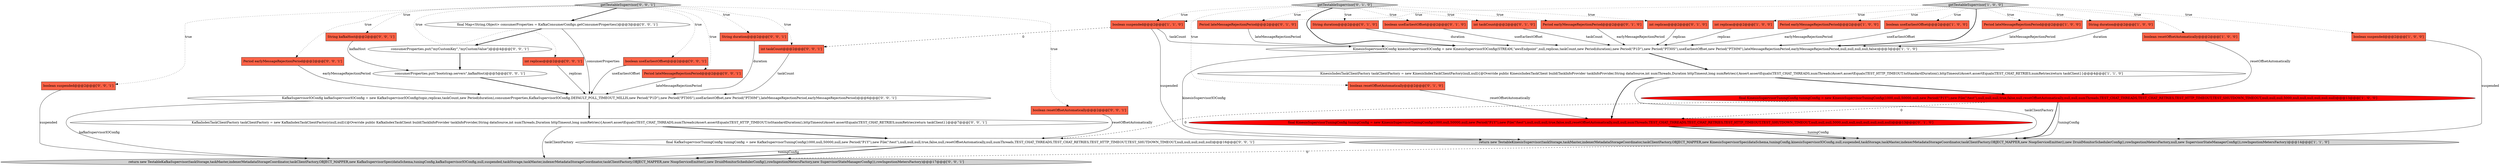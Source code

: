 digraph {
33 [style = filled, label = "KafkaSupervisorIOConfig kafkaSupervisorIOConfig = new KafkaSupervisorIOConfig(topic,replicas,taskCount,new Period(duration),consumerProperties,KafkaSupervisorIOConfig.DEFAULT_POLL_TIMEOUT_MILLIS,new Period(\"P1D\"),new Period(\"PT30S\"),useEarliestOffset,new Period(\"PT30M\"),lateMessageRejectionPeriod,earlyMessageRejectionPeriod)@@@6@@@['0', '0', '1']", fillcolor = white, shape = ellipse image = "AAA0AAABBB3BBB"];
4 [style = filled, label = "final KinesisSupervisorTuningConfig tuningConfig = new KinesisSupervisorTuningConfig(1000,null,50000,null,new Period(\"P1Y\"),new File(\"/test\"),null,null,null,true,false,null,resetOffsetAutomatically,null,null,numThreads,TEST_CHAT_THREADS,TEST_CHAT_RETRIES,TEST_HTTP_TIMEOUT,TEST_SHUTDOWN_TIMEOUT,null,null,null,5000,null,null,null,null,null,null)@@@13@@@['1', '0', '0']", fillcolor = red, shape = ellipse image = "AAA1AAABBB1BBB"];
29 [style = filled, label = "String kafkaHost@@@2@@@['0', '0', '1']", fillcolor = tomato, shape = box image = "AAA0AAABBB3BBB"];
30 [style = filled, label = "Period earlyMessageRejectionPeriod@@@2@@@['0', '0', '1']", fillcolor = tomato, shape = box image = "AAA0AAABBB3BBB"];
3 [style = filled, label = "boolean suspended@@@2@@@['1', '0', '0']", fillcolor = tomato, shape = box image = "AAA0AAABBB1BBB"];
19 [style = filled, label = "getTestableSupervisor['0', '1', '0']", fillcolor = lightgray, shape = diamond image = "AAA0AAABBB2BBB"];
31 [style = filled, label = "getTestableSupervisor['0', '0', '1']", fillcolor = lightgray, shape = diamond image = "AAA0AAABBB3BBB"];
9 [style = filled, label = "int replicas@@@2@@@['1', '0', '0']", fillcolor = tomato, shape = box image = "AAA0AAABBB1BBB"];
36 [style = filled, label = "int taskCount@@@2@@@['0', '0', '1']", fillcolor = tomato, shape = box image = "AAA0AAABBB3BBB"];
38 [style = filled, label = "return new TestableKafkaSupervisor(taskStorage,taskMaster,indexerMetadataStorageCoordinator,taskClientFactory,OBJECT_MAPPER,new KafkaSupervisorSpec(dataSchema,tuningConfig,kafkaSupervisorIOConfig,null,suspended,taskStorage,taskMaster,indexerMetadataStorageCoordinator,taskClientFactory,OBJECT_MAPPER,new NoopServiceEmitter(),new DruidMonitorSchedulerConfig(),rowIngestionMetersFactory,new SupervisorStateManagerConfig()),rowIngestionMetersFactory)@@@17@@@['0', '0', '1']", fillcolor = lightgray, shape = ellipse image = "AAA0AAABBB3BBB"];
13 [style = filled, label = "String duration@@@2@@@['0', '1', '0']", fillcolor = tomato, shape = box image = "AAA0AAABBB2BBB"];
17 [style = filled, label = "boolean useEarliestOffset@@@2@@@['0', '1', '0']", fillcolor = tomato, shape = box image = "AAA0AAABBB2BBB"];
14 [style = filled, label = "int taskCount@@@2@@@['0', '1', '0']", fillcolor = tomato, shape = box image = "AAA0AAABBB2BBB"];
23 [style = filled, label = "int replicas@@@2@@@['0', '0', '1']", fillcolor = tomato, shape = box image = "AAA0AAABBB3BBB"];
28 [style = filled, label = "final KafkaSupervisorTuningConfig tuningConfig = new KafkaSupervisorTuningConfig(1000,null,50000,null,new Period(\"P1Y\"),new File(\"/test\"),null,null,null,true,false,null,resetOffsetAutomatically,null,numThreads,TEST_CHAT_THREADS,TEST_CHAT_RETRIES,TEST_HTTP_TIMEOUT,TEST_SHUTDOWN_TIMEOUT,null,null,null,null,null)@@@16@@@['0', '0', '1']", fillcolor = white, shape = ellipse image = "AAA0AAABBB3BBB"];
18 [style = filled, label = "final KinesisSupervisorTuningConfig tuningConfig = new KinesisSupervisorTuningConfig(1000,null,50000,null,new Period(\"P1Y\"),new File(\"/test\"),null,null,null,true,false,null,resetOffsetAutomatically,null,null,numThreads,TEST_CHAT_THREADS,TEST_CHAT_RETRIES,TEST_HTTP_TIMEOUT,TEST_SHUTDOWN_TIMEOUT,null,null,null,5000,null,null,null,null,null,null,null)@@@13@@@['0', '1', '0']", fillcolor = red, shape = ellipse image = "AAA1AAABBB2BBB"];
11 [style = filled, label = "boolean suspended@@@2@@@['1', '1', '0']", fillcolor = tomato, shape = box image = "AAA0AAABBB1BBB"];
37 [style = filled, label = "consumerProperties.put(\"myCustomKey\",\"myCustomValue\")@@@4@@@['0', '0', '1']", fillcolor = white, shape = ellipse image = "AAA0AAABBB3BBB"];
35 [style = filled, label = "boolean suspended@@@2@@@['0', '0', '1']", fillcolor = tomato, shape = box image = "AAA0AAABBB3BBB"];
20 [style = filled, label = "int replicas@@@2@@@['0', '1', '0']", fillcolor = tomato, shape = box image = "AAA0AAABBB2BBB"];
1 [style = filled, label = "return new TestableKinesisSupervisor(taskStorage,taskMaster,indexerMetadataStorageCoordinator,taskClientFactory,OBJECT_MAPPER,new KinesisSupervisorSpec(dataSchema,tuningConfig,kinesisSupervisorIOConfig,null,suspended,taskStorage,taskMaster,indexerMetadataStorageCoordinator,taskClientFactory,OBJECT_MAPPER,new NoopServiceEmitter(),new DruidMonitorSchedulerConfig(),rowIngestionMetersFactory,null,new SupervisorStateManagerConfig()),rowIngestionMetersFactory)@@@14@@@['1', '1', '0']", fillcolor = lightgray, shape = ellipse image = "AAA0AAABBB1BBB"];
21 [style = filled, label = "Period lateMessageRejectionPeriod@@@2@@@['0', '1', '0']", fillcolor = tomato, shape = box image = "AAA0AAABBB2BBB"];
5 [style = filled, label = "Period earlyMessageRejectionPeriod@@@2@@@['1', '0', '0']", fillcolor = tomato, shape = box image = "AAA0AAABBB1BBB"];
0 [style = filled, label = "boolean useEarliestOffset@@@2@@@['1', '0', '0']", fillcolor = tomato, shape = box image = "AAA0AAABBB1BBB"];
10 [style = filled, label = "boolean resetOffsetAutomatically@@@2@@@['1', '0', '0']", fillcolor = tomato, shape = box image = "AAA0AAABBB1BBB"];
7 [style = filled, label = "getTestableSupervisor['1', '0', '0']", fillcolor = lightgray, shape = diamond image = "AAA0AAABBB1BBB"];
24 [style = filled, label = "String duration@@@2@@@['0', '0', '1']", fillcolor = tomato, shape = box image = "AAA0AAABBB3BBB"];
22 [style = filled, label = "consumerProperties.put(\"bootstrap.servers\",kafkaHost)@@@5@@@['0', '0', '1']", fillcolor = white, shape = ellipse image = "AAA0AAABBB3BBB"];
6 [style = filled, label = "KinesisIndexTaskClientFactory taskClientFactory = new KinesisIndexTaskClientFactory(null,null){@Override public KinesisIndexTaskClient build(TaskInfoProvider taskInfoProvider,String dataSource,int numThreads,Duration httpTimeout,long numRetries){Assert.assertEquals(TEST_CHAT_THREADS,numThreads)Assert.assertEquals(TEST_HTTP_TIMEOUT.toStandardDuration(),httpTimeout)Assert.assertEquals(TEST_CHAT_RETRIES,numRetries)return taskClient}}@@@4@@@['1', '1', '0']", fillcolor = white, shape = ellipse image = "AAA0AAABBB1BBB"];
8 [style = filled, label = "Period lateMessageRejectionPeriod@@@2@@@['1', '0', '0']", fillcolor = tomato, shape = box image = "AAA0AAABBB1BBB"];
34 [style = filled, label = "boolean resetOffsetAutomatically@@@2@@@['0', '0', '1']", fillcolor = tomato, shape = box image = "AAA0AAABBB3BBB"];
25 [style = filled, label = "boolean useEarliestOffset@@@2@@@['0', '0', '1']", fillcolor = tomato, shape = box image = "AAA0AAABBB3BBB"];
27 [style = filled, label = "final Map<String,Object> consumerProperties = KafkaConsumerConfigs.getConsumerProperties()@@@3@@@['0', '0', '1']", fillcolor = white, shape = ellipse image = "AAA0AAABBB3BBB"];
26 [style = filled, label = "KafkaIndexTaskClientFactory taskClientFactory = new KafkaIndexTaskClientFactory(null,null){@Override public KafkaIndexTaskClient build(TaskInfoProvider taskInfoProvider,String dataSource,int numThreads,Duration httpTimeout,long numRetries){Assert.assertEquals(TEST_CHAT_THREADS,numThreads)Assert.assertEquals(TEST_HTTP_TIMEOUT.toStandardDuration(),httpTimeout)Assert.assertEquals(TEST_CHAT_RETRIES,numRetries)return taskClient}}@@@7@@@['0', '0', '1']", fillcolor = white, shape = ellipse image = "AAA0AAABBB3BBB"];
15 [style = filled, label = "boolean resetOffsetAutomatically@@@2@@@['0', '1', '0']", fillcolor = tomato, shape = box image = "AAA0AAABBB2BBB"];
32 [style = filled, label = "Period lateMessageRejectionPeriod@@@2@@@['0', '0', '1']", fillcolor = tomato, shape = box image = "AAA0AAABBB3BBB"];
2 [style = filled, label = "String duration@@@2@@@['1', '0', '0']", fillcolor = tomato, shape = box image = "AAA0AAABBB1BBB"];
16 [style = filled, label = "Period earlyMessageRejectionPeriod@@@2@@@['0', '1', '0']", fillcolor = tomato, shape = box image = "AAA0AAABBB2BBB"];
12 [style = filled, label = "KinesisSupervisorIOConfig kinesisSupervisorIOConfig = new KinesisSupervisorIOConfig(STREAM,\"awsEndpoint\",null,replicas,taskCount,new Period(duration),new Period(\"P1D\"),new Period(\"PT30S\"),useEarliestOffset,new Period(\"PT30M\"),lateMessageRejectionPeriod,earlyMessageRejectionPeriod,null,null,null,null,false)@@@3@@@['1', '1', '0']", fillcolor = white, shape = ellipse image = "AAA0AAABBB1BBB"];
4->18 [style = dashed, label="0"];
7->2 [style = dotted, label="true"];
16->12 [style = solid, label="earlyMessageRejectionPeriod"];
19->14 [style = dotted, label="true"];
31->25 [style = dotted, label="true"];
22->33 [style = bold, label=""];
7->10 [style = dotted, label="true"];
27->33 [style = solid, label="consumerProperties"];
19->12 [style = bold, label=""];
31->35 [style = dotted, label="true"];
7->12 [style = bold, label=""];
11->12 [style = solid, label="taskCount"];
17->12 [style = solid, label="useEarliestOffset"];
29->22 [style = solid, label="kafkaHost"];
6->18 [style = bold, label=""];
19->20 [style = dotted, label="true"];
19->17 [style = dotted, label="true"];
28->38 [style = solid, label="tuningConfig"];
28->38 [style = bold, label=""];
0->12 [style = solid, label="useEarliestOffset"];
13->12 [style = solid, label="duration"];
19->13 [style = dotted, label="true"];
19->21 [style = dotted, label="true"];
7->9 [style = dotted, label="true"];
3->1 [style = solid, label="suspended"];
36->33 [style = solid, label="taskCount"];
7->0 [style = dotted, label="true"];
8->12 [style = solid, label="lateMessageRejectionPeriod"];
12->6 [style = bold, label=""];
19->15 [style = dotted, label="true"];
11->36 [style = dashed, label="0"];
34->28 [style = solid, label="resetOffsetAutomatically"];
4->1 [style = solid, label="tuningConfig"];
15->18 [style = solid, label="resetOffsetAutomatically"];
33->26 [style = bold, label=""];
31->32 [style = dotted, label="true"];
5->12 [style = solid, label="earlyMessageRejectionPeriod"];
7->5 [style = dotted, label="true"];
4->28 [style = dashed, label="0"];
31->36 [style = dotted, label="true"];
6->4 [style = bold, label=""];
37->22 [style = bold, label=""];
27->37 [style = bold, label=""];
31->30 [style = dotted, label="true"];
11->1 [style = solid, label="suspended"];
21->12 [style = solid, label="lateMessageRejectionPeriod"];
7->11 [style = dotted, label="true"];
18->1 [style = bold, label=""];
31->27 [style = bold, label=""];
7->3 [style = dotted, label="true"];
33->38 [style = solid, label="kafkaSupervisorIOConfig"];
24->33 [style = solid, label="duration"];
19->11 [style = dotted, label="true"];
31->23 [style = dotted, label="true"];
9->12 [style = solid, label="replicas"];
23->33 [style = solid, label="replicas"];
19->16 [style = dotted, label="true"];
31->34 [style = dotted, label="true"];
6->1 [style = solid, label="taskClientFactory"];
1->38 [style = dashed, label="0"];
4->1 [style = bold, label=""];
30->33 [style = solid, label="earlyMessageRejectionPeriod"];
31->24 [style = dotted, label="true"];
26->38 [style = solid, label="taskClientFactory"];
26->28 [style = bold, label=""];
35->38 [style = solid, label="suspended"];
12->1 [style = solid, label="kinesisSupervisorIOConfig"];
31->29 [style = dotted, label="true"];
7->8 [style = dotted, label="true"];
14->12 [style = solid, label="taskCount"];
18->1 [style = solid, label="tuningConfig"];
10->4 [style = solid, label="resetOffsetAutomatically"];
25->33 [style = solid, label="useEarliestOffset"];
32->33 [style = solid, label="lateMessageRejectionPeriod"];
2->12 [style = solid, label="duration"];
20->12 [style = solid, label="replicas"];
}
